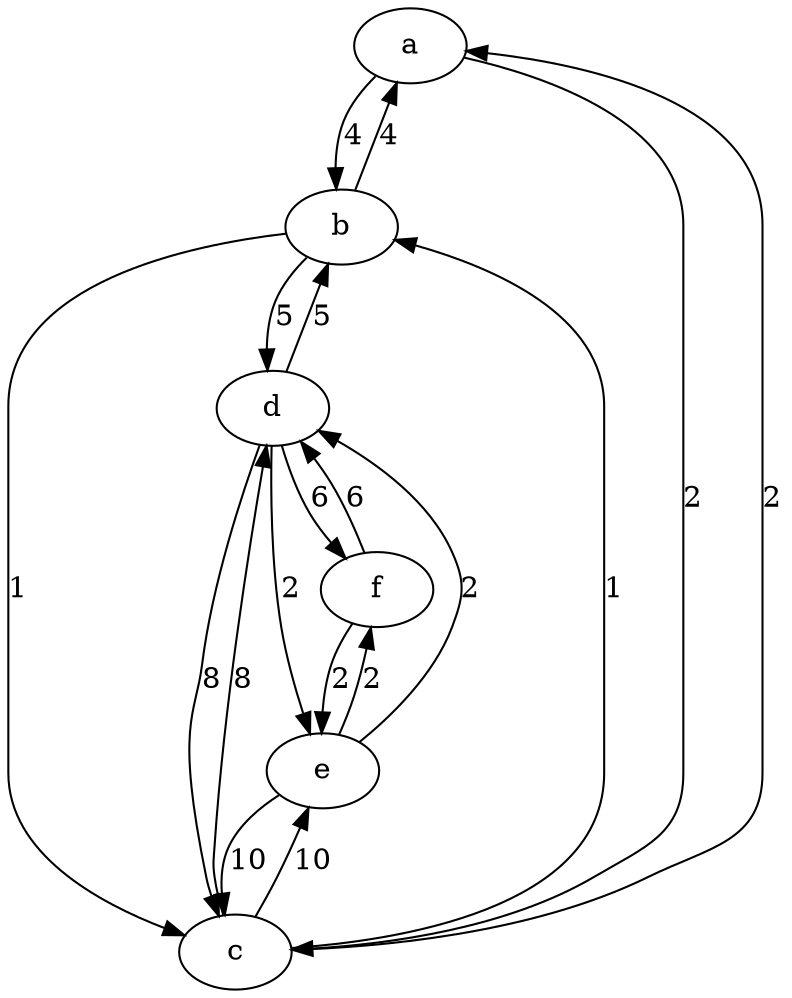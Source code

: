 digraph {
		a
		b
		c
		d
		e
		f
		a -> b[label="4",weight="4"];
		b -> a[label="4",weight="4"];

		a -> c[label="2",weight="2"];
		c -> a[label="2",weight="2"];

		b -> c[label="1",weight="1"];
		c -> b[label="1",weight="1"];

		c -> d[label="8",weight="8"];
		d -> c[label="8",weight="8"];

		b -> d[label="5",weight="5"];
		d -> b[label="5",weight="5"];

		c -> e[label="10",weight="10"];
		e -> c[label="10",weight="10"];

		d -> e[label="2",weight="2"];
		e -> d[label="2",weight="2"];

		d -> f[label="6",weight="6"];
		f -> d[label="6",weight="6"];

		e -> f[label="2",weight="2"];
		f -> e[label="2",weight="2"];
	}